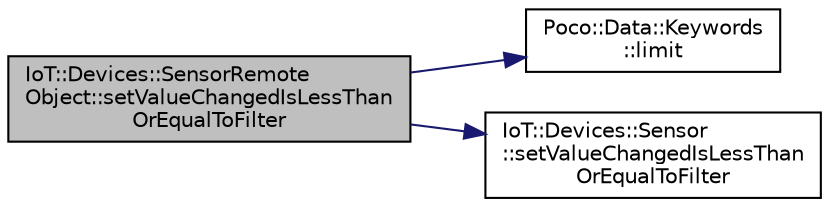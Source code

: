 digraph "IoT::Devices::SensorRemoteObject::setValueChangedIsLessThanOrEqualToFilter"
{
 // LATEX_PDF_SIZE
  edge [fontname="Helvetica",fontsize="10",labelfontname="Helvetica",labelfontsize="10"];
  node [fontname="Helvetica",fontsize="10",shape=record];
  rankdir="LR";
  Node1 [label="IoT::Devices::SensorRemote\lObject::setValueChangedIsLessThan\lOrEqualToFilter",height=0.2,width=0.4,color="black", fillcolor="grey75", style="filled", fontcolor="black",tooltip="Sets a Poco::RemotingNG::GreaterThanFilter for the valueChanged event."];
  Node1 -> Node2 [color="midnightblue",fontsize="10",style="solid",fontname="Helvetica"];
  Node2 [label="Poco::Data::Keywords\l::limit",height=0.2,width=0.4,color="black", fillcolor="white", style="filled",URL="$namespacePoco_1_1Data_1_1Keywords.html#a10995020b1ba88f53a5f4c9c44b84e47",tooltip="Creates an upperLimit."];
  Node1 -> Node3 [color="midnightblue",fontsize="10",style="solid",fontname="Helvetica"];
  Node3 [label="IoT::Devices::Sensor\l::setValueChangedIsLessThan\lOrEqualToFilter",height=0.2,width=0.4,color="black", fillcolor="white", style="filled",URL="$classIoT_1_1Devices_1_1Sensor.html#a6935da887bd87b688d2553762e7cf62a",tooltip="Sets a Poco::RemotingNG::LessThanFilter for the valueChanged event."];
}
